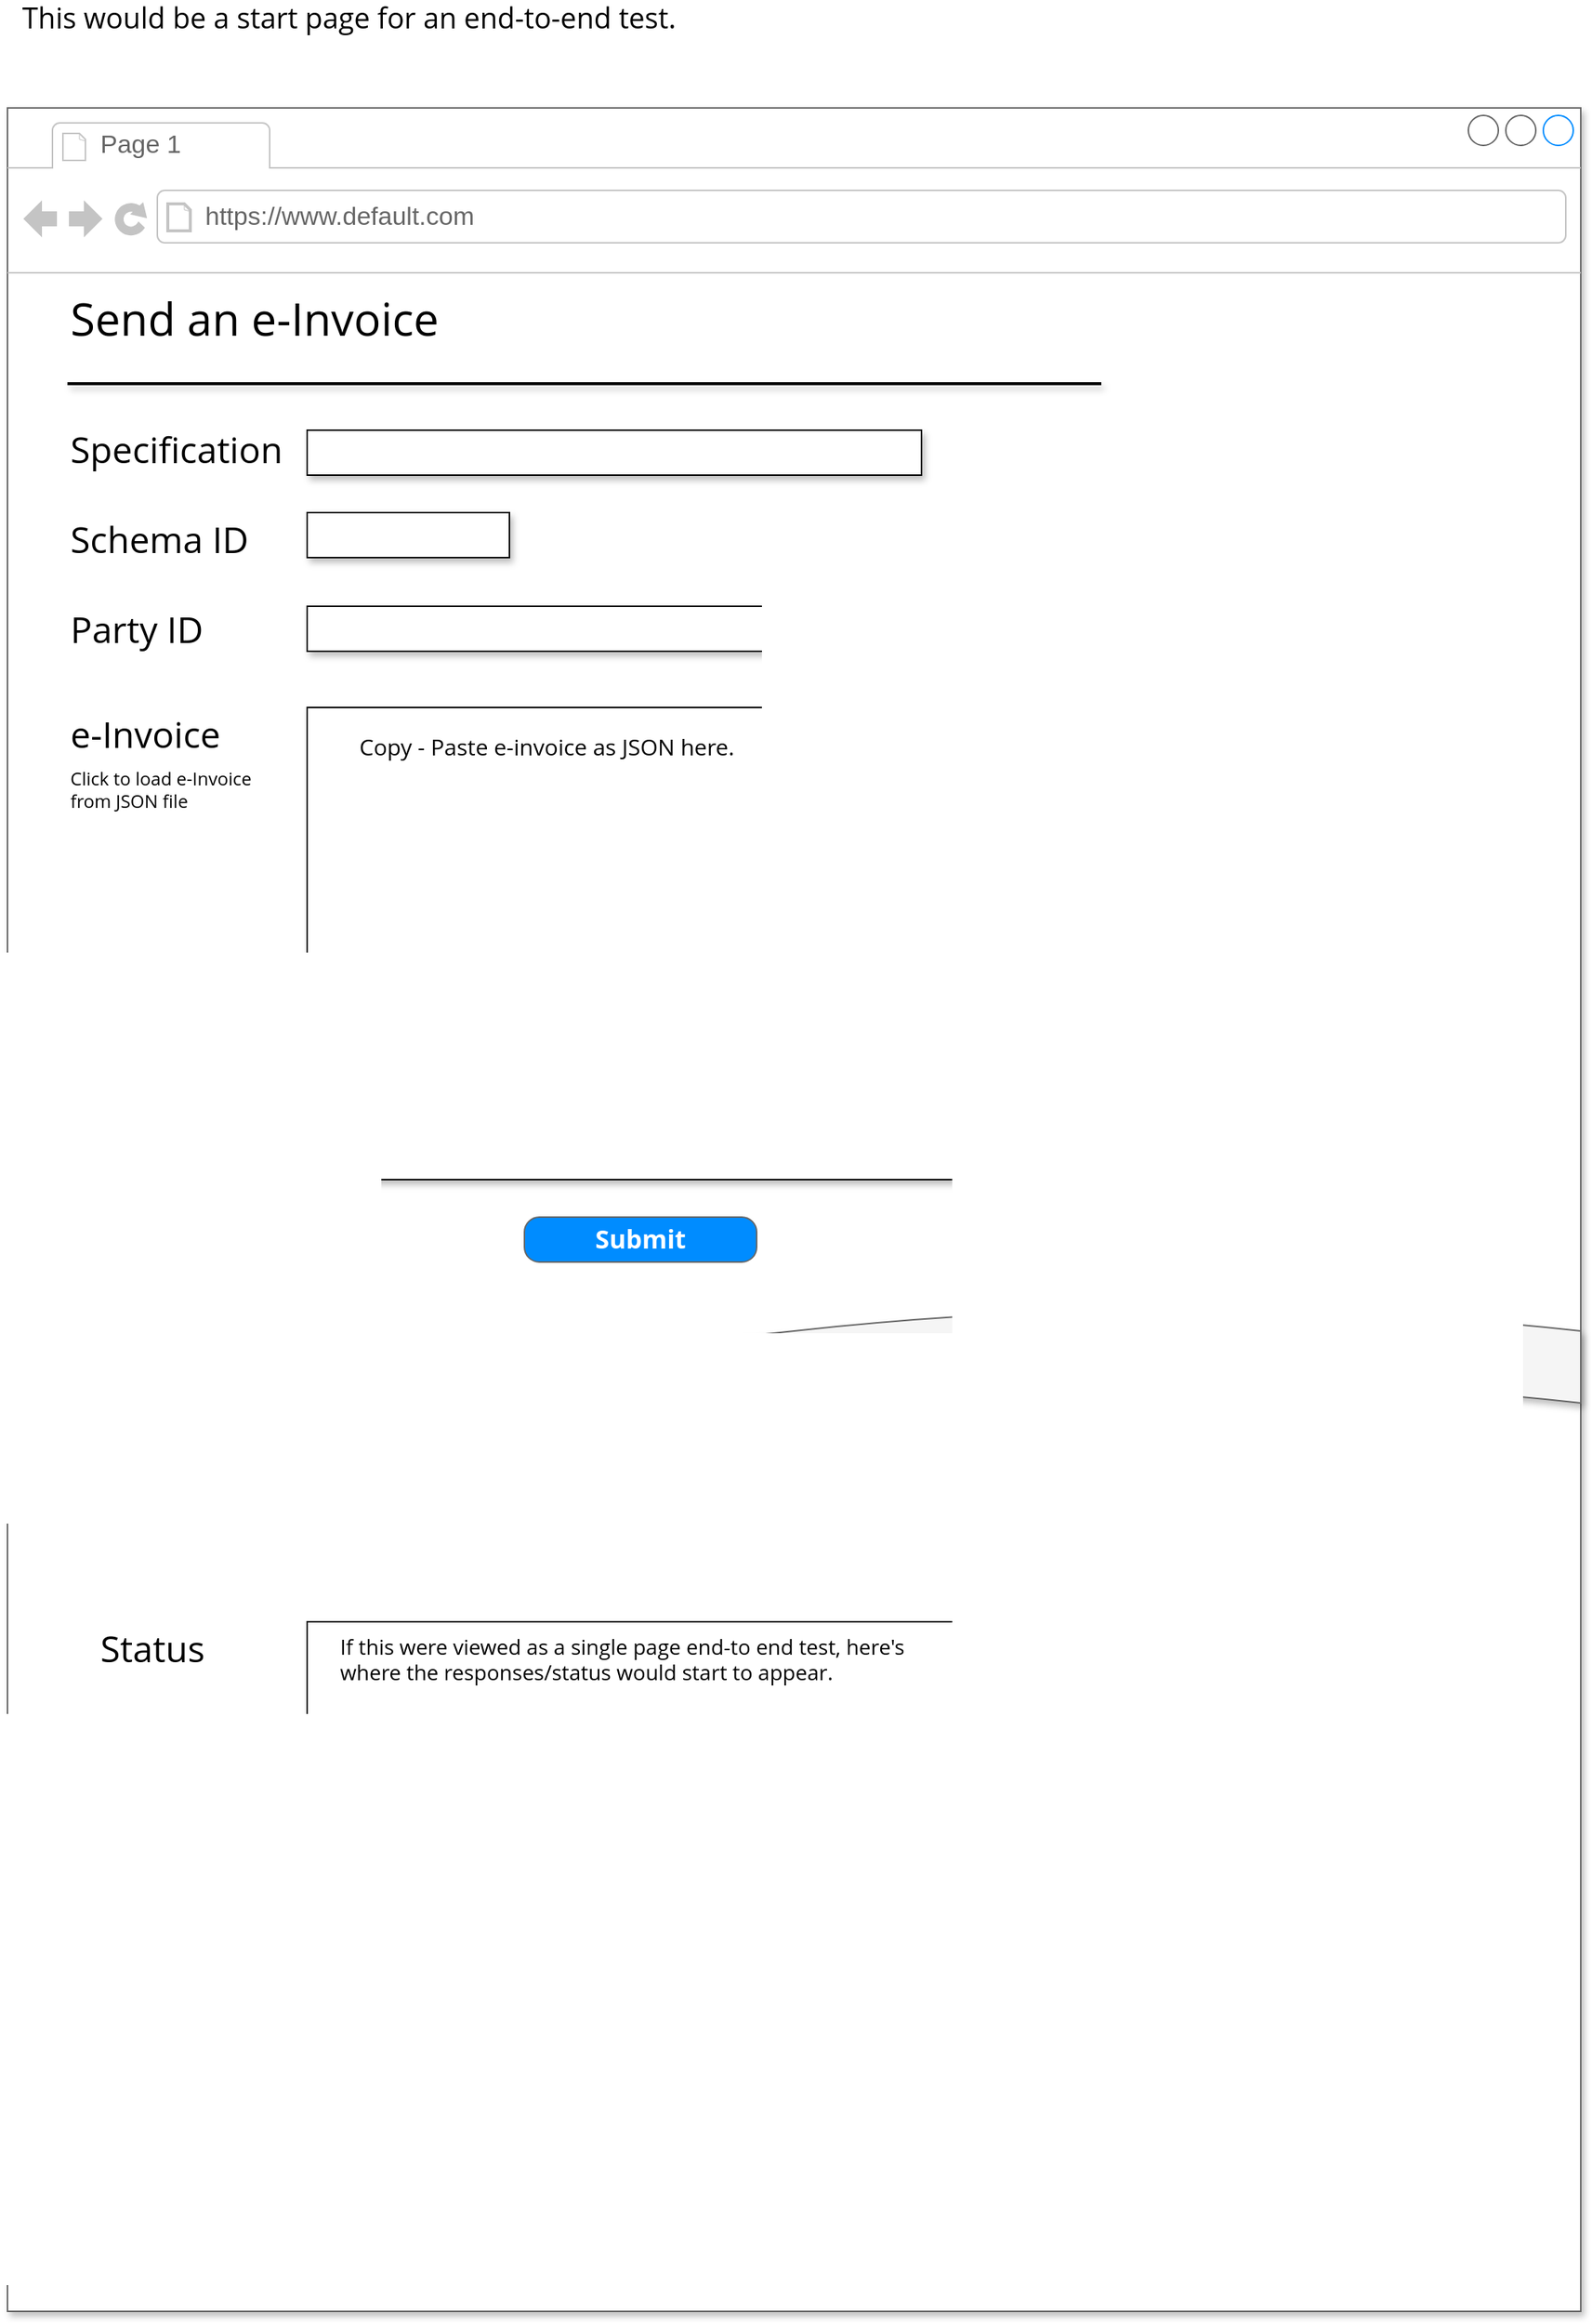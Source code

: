 <mxfile version="15.2.7" type="device"><diagram name="Page-1" id="2cc2dc42-3aac-f2a9-1cec-7a8b7cbee084"><mxGraphModel dx="932" dy="707" grid="1" gridSize="10" guides="1" tooltips="1" connect="1" arrows="1" fold="1" page="1" pageScale="1" pageWidth="1100" pageHeight="850" background="#ffffff" math="0" shadow="0"><root><mxCell id="0"/><mxCell id="1" parent="0"/><mxCell id="uzD7m0wY61ziEikor7e3-22" value="&lt;font style=&quot;font-size: 19px&quot;&gt;This would be a start page for an end-to-end test.&amp;nbsp;&lt;/font&gt;" style="text;html=1;align=center;verticalAlign=middle;resizable=0;points=[];autosize=1;strokeColor=none;fillColor=none;fontFamily=Open Sans;" vertex="1" parent="1"><mxGeometry x="100" y="40" width="460" height="20" as="geometry"/></mxCell><mxCell id="7026571954dc6520-1" value="" style="strokeWidth=1;shadow=1;dashed=0;align=center;html=1;shape=mxgraph.mockup.containers.browserWindow;rSize=0;strokeColor=#666666;mainText=,;recursiveResize=0;rounded=0;labelBackgroundColor=none;fontFamily=Verdana;fontSize=12;container=0;" parent="1" vertex="1"><mxGeometry x="100" y="110" width="1050" height="1470" as="geometry"/></mxCell><mxCell id="7026571954dc6520-2" value="Page 1" style="strokeWidth=1;shadow=0;dashed=0;align=center;html=1;shape=mxgraph.mockup.containers.anchor;fontSize=17;fontColor=#666666;align=left;" parent="1" vertex="1"><mxGeometry x="160" y="122" width="110" height="26" as="geometry"/></mxCell><mxCell id="7026571954dc6520-3" value="https://www.default.com" style="strokeWidth=1;shadow=0;dashed=0;align=center;html=1;shape=mxgraph.mockup.containers.anchor;rSize=0;fontSize=17;fontColor=#666666;align=left;" parent="1" vertex="1"><mxGeometry x="230" y="170" width="250" height="26" as="geometry"/></mxCell><mxCell id="7026571954dc6520-4" value="Send an e-Invoice" style="text;html=1;points=[];align=left;verticalAlign=top;spacingTop=-4;fontSize=30;fontFamily=Open Sans;fontSource=https%3A%2F%2Ffonts.googleapis.com%2Fcss%3Ffamily%3DOpen%2BSans;" parent="1" vertex="1"><mxGeometry x="140" y="230" width="340" height="50" as="geometry"/></mxCell><mxCell id="uzD7m0wY61ziEikor7e3-1" value="" style="verticalLabelPosition=bottom;verticalAlign=top;html=1;shape=mxgraph.basic.rect;fillColor2=none;strokeWidth=1;size=20;indent=5;shadow=1;" vertex="1" parent="1"><mxGeometry x="300" y="325" width="410" height="30" as="geometry"/></mxCell><mxCell id="uzD7m0wY61ziEikor7e3-2" value="Specification" style="text;strokeColor=none;fillColor=none;html=1;fontSize=24;fontStyle=0;verticalAlign=middle;align=left;fontFamily=Open Sans;fontSource=https%3A%2F%2Ffonts.googleapis.com%2Fcss%3Ffamily%3DOpen%2BSans;" vertex="1" parent="1"><mxGeometry x="140" y="320" width="180" height="35" as="geometry"/></mxCell><mxCell id="uzD7m0wY61ziEikor7e3-4" value="Schema ID" style="text;strokeColor=none;fillColor=none;html=1;fontSize=24;fontStyle=0;verticalAlign=middle;align=left;fontFamily=Open Sans;fontSource=https%3A%2F%2Ffonts.googleapis.com%2Fcss%3Ffamily%3DOpen%2BSans;" vertex="1" parent="1"><mxGeometry x="140" y="380" width="180" height="35" as="geometry"/></mxCell><mxCell id="uzD7m0wY61ziEikor7e3-3" value="Party ID" style="text;strokeColor=none;fillColor=none;html=1;fontSize=24;fontStyle=0;verticalAlign=middle;align=left;fontFamily=Open Sans;fontSource=https%3A%2F%2Ffonts.googleapis.com%2Fcss%3Ffamily%3DOpen%2BSans;" vertex="1" parent="1"><mxGeometry x="140" y="440" width="180" height="35" as="geometry"/></mxCell><mxCell id="uzD7m0wY61ziEikor7e3-11" value="" style="verticalLabelPosition=bottom;verticalAlign=top;html=1;shape=mxgraph.basic.rect;fillColor2=none;strokeWidth=1;size=20;indent=5;shadow=1;" vertex="1" parent="1"><mxGeometry x="300" y="380" width="135" height="30" as="geometry"/></mxCell><mxCell id="uzD7m0wY61ziEikor7e3-10" value="" style="verticalLabelPosition=bottom;verticalAlign=top;html=1;shape=mxgraph.basic.rect;fillColor2=none;strokeWidth=1;size=20;indent=5;shadow=1;" vertex="1" parent="1"><mxGeometry x="300" y="442.5" width="410" height="30" as="geometry"/></mxCell><mxCell id="uzD7m0wY61ziEikor7e3-12" value="&lt;font data-font-src=&quot;https://fonts.googleapis.com/css?family=Open+Sans&quot; face=&quot;Open Sans&quot;&gt;e-Invoice&lt;/font&gt;" style="text;strokeColor=none;fillColor=none;html=1;fontSize=24;fontStyle=0;verticalAlign=middle;align=left;" vertex="1" parent="1"><mxGeometry x="140" y="510" width="180" height="35" as="geometry"/></mxCell><mxCell id="uzD7m0wY61ziEikor7e3-13" value="" style="verticalLabelPosition=bottom;verticalAlign=top;html=1;shape=mxgraph.basic.rect;fillColor2=none;strokeWidth=1;size=20;indent=5;shadow=1;" vertex="1" parent="1"><mxGeometry x="300" y="510" width="440" height="315" as="geometry"/></mxCell><mxCell id="uzD7m0wY61ziEikor7e3-17" value="" style="line;strokeWidth=2;direction=west;html=1;fontFamily=Open Sans;fontSource=https%3A%2F%2Ffonts.googleapis.com%2Fcss%3Ffamily%3DOpen%2BSans;align=left;shadow=1;" vertex="1" parent="1"><mxGeometry x="140" y="290" width="690" height="8" as="geometry"/></mxCell><mxCell id="uzD7m0wY61ziEikor7e3-18" value="Submit" style="strokeWidth=1;shadow=0;dashed=0;align=center;html=1;shape=mxgraph.mockup.buttons.button;strokeColor=#666666;fontColor=#ffffff;mainText=;buttonStyle=round;fontSize=17;fontStyle=1;fillColor=#008cff;whiteSpace=wrap;fontFamily=Open Sans;fontSource=https%3A%2F%2Ffonts.googleapis.com%2Fcss%3Ffamily%3DOpen%2BSans;" vertex="1" parent="1"><mxGeometry x="445" y="850" width="155" height="30" as="geometry"/></mxCell><mxCell id="uzD7m0wY61ziEikor7e3-19" value="Copy - Paste e-invoice as JSON here." style="text;html=1;strokeColor=none;fillColor=none;align=center;verticalAlign=middle;whiteSpace=wrap;rounded=0;shadow=1;fontFamily=Open Sans;fontSource=https%3A%2F%2Ffonts.googleapis.com%2Fcss%3Ffamily%3DOpen%2BSans;fontSize=15;" vertex="1" parent="1"><mxGeometry x="300" y="520" width="320" height="30" as="geometry"/></mxCell><mxCell id="uzD7m0wY61ziEikor7e3-20" value="Click to load e-Invoice from JSON file" style="text;html=1;strokeColor=none;fillColor=none;align=left;verticalAlign=middle;whiteSpace=wrap;rounded=0;shadow=1;fontFamily=Open Sans;fontSource=https%3A%2F%2Ffonts.googleapis.com%2Fcss%3Ffamily%3DOpen%2BSans;" vertex="1" parent="1"><mxGeometry x="140" y="540" width="140" height="50" as="geometry"/></mxCell><mxCell id="uzD7m0wY61ziEikor7e3-24" value="" style="verticalLabelPosition=bottom;verticalAlign=top;html=1;shape=mxgraph.basic.rect;fillColor2=none;strokeWidth=1;size=20;indent=5;shadow=1;" vertex="1" parent="1"><mxGeometry x="300" y="1120" width="540" height="420" as="geometry"/></mxCell><mxCell id="uzD7m0wY61ziEikor7e3-25" value="" style="shape=tape;whiteSpace=wrap;html=1;shadow=1;fontFamily=Open Sans;fontSource=https%3A%2F%2Ffonts.googleapis.com%2Fcss%3Ffamily%3DOpen%2BSans;align=left;fillColor=#f5f5f5;strokeColor=#666666;fontColor=#333333;" vertex="1" parent="1"><mxGeometry x="100" y="910" width="1050" height="80" as="geometry"/></mxCell><mxCell id="uzD7m0wY61ziEikor7e3-27" value="" style="line;strokeWidth=2;direction=west;html=1;fontFamily=Open Sans;fontSource=https%3A%2F%2Ffonts.googleapis.com%2Fcss%3Ffamily%3DOpen%2BSans;align=left;shadow=1;" vertex="1" parent="1"><mxGeometry x="160" y="1030" width="690" height="8" as="geometry"/></mxCell><mxCell id="uzD7m0wY61ziEikor7e3-28" value="&lt;font data-font-src=&quot;https://fonts.googleapis.com/css?family=Open+Sans&quot; face=&quot;Open Sans&quot;&gt;Status&lt;/font&gt;" style="text;strokeColor=none;fillColor=none;html=1;fontSize=24;fontStyle=0;verticalAlign=middle;align=left;" vertex="1" parent="1"><mxGeometry x="160" y="1120" width="180" height="35" as="geometry"/></mxCell><mxCell id="uzD7m0wY61ziEikor7e3-29" value="&lt;font style=&quot;font-size: 14px&quot;&gt;If this were viewed as a single page end-to end test, here's where the responses/status would start to appear.&lt;/font&gt;" style="text;html=1;strokeColor=none;fillColor=none;align=left;verticalAlign=middle;whiteSpace=wrap;rounded=0;shadow=1;fontFamily=Open Sans;fontSource=https%3A%2F%2Ffonts.googleapis.com%2Fcss%3Ffamily%3DOpen%2BSans;" vertex="1" parent="1"><mxGeometry x="320" y="1130" width="410" height="30" as="geometry"/></mxCell></root></mxGraphModel></diagram></mxfile>